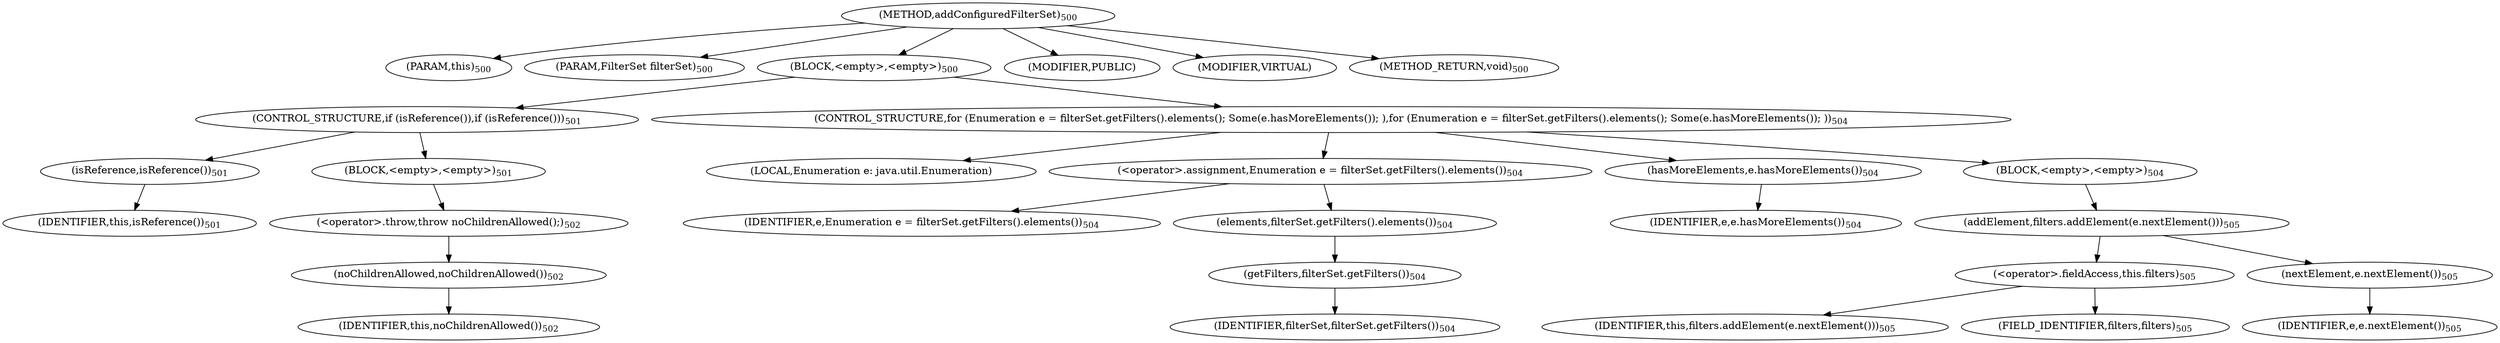 digraph "addConfiguredFilterSet" {  
"1015" [label = <(METHOD,addConfiguredFilterSet)<SUB>500</SUB>> ]
"110" [label = <(PARAM,this)<SUB>500</SUB>> ]
"1016" [label = <(PARAM,FilterSet filterSet)<SUB>500</SUB>> ]
"1017" [label = <(BLOCK,&lt;empty&gt;,&lt;empty&gt;)<SUB>500</SUB>> ]
"1018" [label = <(CONTROL_STRUCTURE,if (isReference()),if (isReference()))<SUB>501</SUB>> ]
"1019" [label = <(isReference,isReference())<SUB>501</SUB>> ]
"109" [label = <(IDENTIFIER,this,isReference())<SUB>501</SUB>> ]
"1020" [label = <(BLOCK,&lt;empty&gt;,&lt;empty&gt;)<SUB>501</SUB>> ]
"1021" [label = <(&lt;operator&gt;.throw,throw noChildrenAllowed();)<SUB>502</SUB>> ]
"1022" [label = <(noChildrenAllowed,noChildrenAllowed())<SUB>502</SUB>> ]
"111" [label = <(IDENTIFIER,this,noChildrenAllowed())<SUB>502</SUB>> ]
"1023" [label = <(CONTROL_STRUCTURE,for (Enumeration e = filterSet.getFilters().elements(); Some(e.hasMoreElements()); ),for (Enumeration e = filterSet.getFilters().elements(); Some(e.hasMoreElements()); ))<SUB>504</SUB>> ]
"1024" [label = <(LOCAL,Enumeration e: java.util.Enumeration)> ]
"1025" [label = <(&lt;operator&gt;.assignment,Enumeration e = filterSet.getFilters().elements())<SUB>504</SUB>> ]
"1026" [label = <(IDENTIFIER,e,Enumeration e = filterSet.getFilters().elements())<SUB>504</SUB>> ]
"1027" [label = <(elements,filterSet.getFilters().elements())<SUB>504</SUB>> ]
"1028" [label = <(getFilters,filterSet.getFilters())<SUB>504</SUB>> ]
"1029" [label = <(IDENTIFIER,filterSet,filterSet.getFilters())<SUB>504</SUB>> ]
"1030" [label = <(hasMoreElements,e.hasMoreElements())<SUB>504</SUB>> ]
"1031" [label = <(IDENTIFIER,e,e.hasMoreElements())<SUB>504</SUB>> ]
"1032" [label = <(BLOCK,&lt;empty&gt;,&lt;empty&gt;)<SUB>504</SUB>> ]
"1033" [label = <(addElement,filters.addElement(e.nextElement()))<SUB>505</SUB>> ]
"1034" [label = <(&lt;operator&gt;.fieldAccess,this.filters)<SUB>505</SUB>> ]
"1035" [label = <(IDENTIFIER,this,filters.addElement(e.nextElement()))<SUB>505</SUB>> ]
"1036" [label = <(FIELD_IDENTIFIER,filters,filters)<SUB>505</SUB>> ]
"1037" [label = <(nextElement,e.nextElement())<SUB>505</SUB>> ]
"1038" [label = <(IDENTIFIER,e,e.nextElement())<SUB>505</SUB>> ]
"1039" [label = <(MODIFIER,PUBLIC)> ]
"1040" [label = <(MODIFIER,VIRTUAL)> ]
"1041" [label = <(METHOD_RETURN,void)<SUB>500</SUB>> ]
  "1015" -> "110" 
  "1015" -> "1016" 
  "1015" -> "1017" 
  "1015" -> "1039" 
  "1015" -> "1040" 
  "1015" -> "1041" 
  "1017" -> "1018" 
  "1017" -> "1023" 
  "1018" -> "1019" 
  "1018" -> "1020" 
  "1019" -> "109" 
  "1020" -> "1021" 
  "1021" -> "1022" 
  "1022" -> "111" 
  "1023" -> "1024" 
  "1023" -> "1025" 
  "1023" -> "1030" 
  "1023" -> "1032" 
  "1025" -> "1026" 
  "1025" -> "1027" 
  "1027" -> "1028" 
  "1028" -> "1029" 
  "1030" -> "1031" 
  "1032" -> "1033" 
  "1033" -> "1034" 
  "1033" -> "1037" 
  "1034" -> "1035" 
  "1034" -> "1036" 
  "1037" -> "1038" 
}
